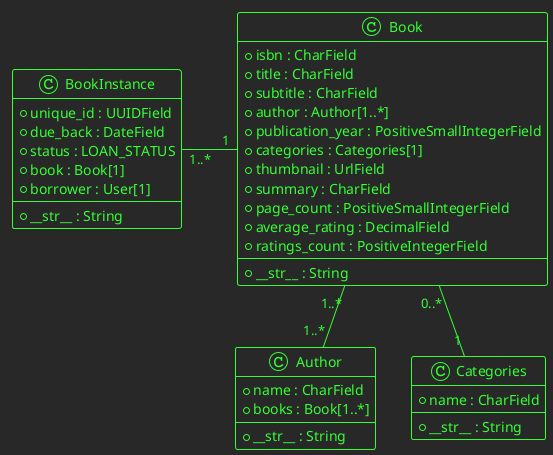 @startuml
!theme crt-green

class Book {
+isbn : CharField
+title : CharField
+subtitle : CharField
+author : Author[1..*]
*publication_year : PositiveSmallIntegerField
+categories : Categories[1]
+thumbnail : UrlField
+summary : CharField
+page_count : PositiveSmallIntegerField
+average_rating : DecimalField
+ratings_count : PositiveIntegerField
--
+__str__ : String
}

class Author {
+name : CharField
+books : Book[1..*]
--
+__str__ : String
}

class Categories {
+name : CharField
--
+__str__ : String
}

class BookInstance {
+unique_id : UUIDField
+due_back : DateField
+status : LOAN_STATUS
+book : Book[1]
+borrower : User[1]
--
+__str__ : String
}

Book "1..*" -- "1..*" Author
Book "0..*" -- "1" Categories
BookInstance "1..*" - "1" Book : "      "

@enduml